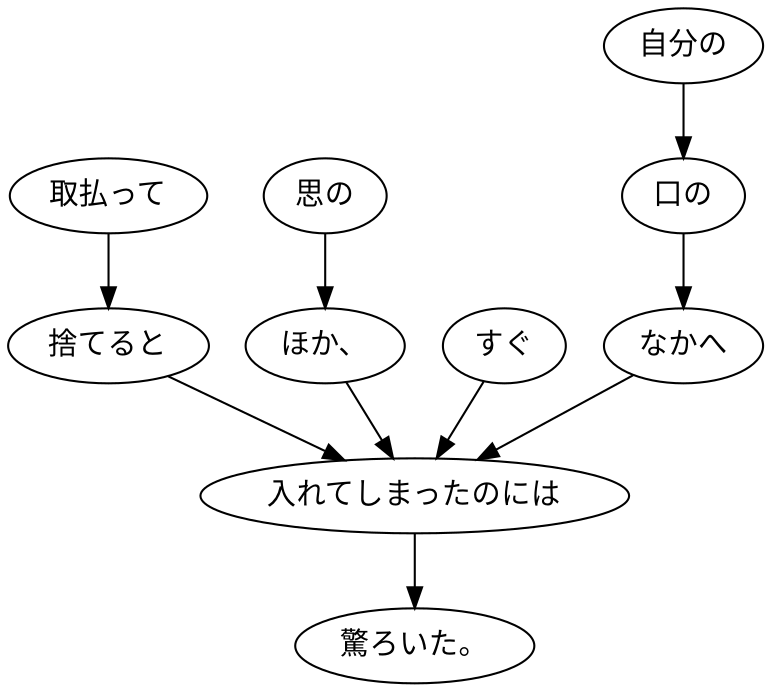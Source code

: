 digraph graph6647 {
	node0 [label="取払って"];
	node1 [label="捨てると"];
	node2 [label="思の"];
	node3 [label="ほか、"];
	node4 [label="すぐ"];
	node5 [label="自分の"];
	node6 [label="口の"];
	node7 [label="なかへ"];
	node8 [label="入れてしまったのには"];
	node9 [label="驚ろいた。"];
	node0 -> node1;
	node1 -> node8;
	node2 -> node3;
	node3 -> node8;
	node4 -> node8;
	node5 -> node6;
	node6 -> node7;
	node7 -> node8;
	node8 -> node9;
}
